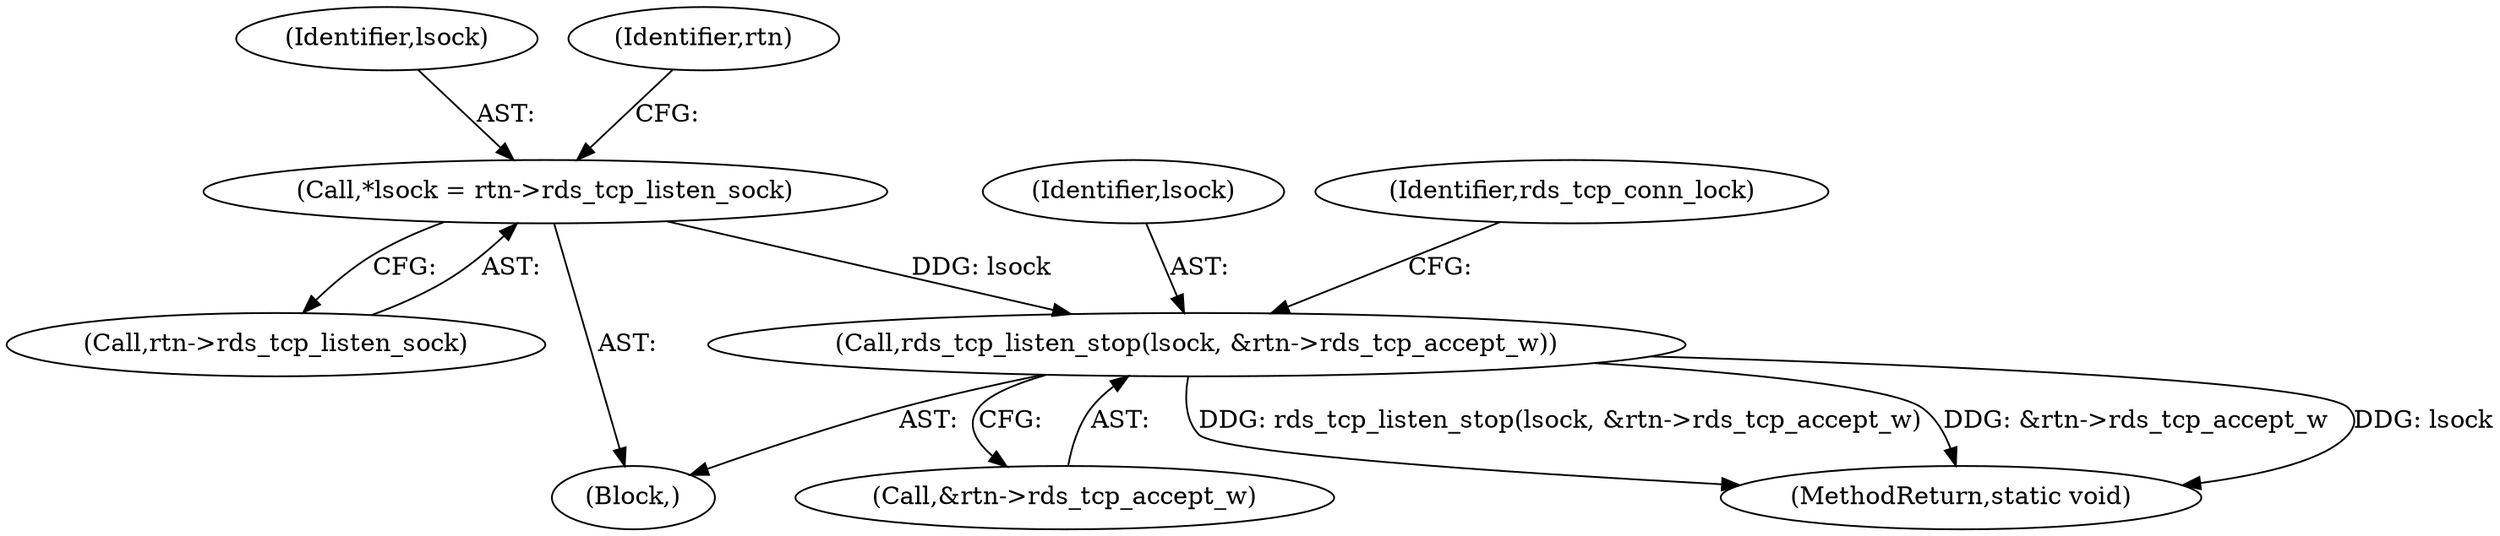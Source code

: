 digraph "0_linux_cb66ddd156203daefb8d71158036b27b0e2caf63@pointer" {
"1000124" [label="(Call,rds_tcp_listen_stop(lsock, &rtn->rds_tcp_accept_w))"];
"1000114" [label="(Call,*lsock = rtn->rds_tcp_listen_sock)"];
"1000102" [label="(Block,)"];
"1000114" [label="(Call,*lsock = rtn->rds_tcp_listen_sock)"];
"1000126" [label="(Call,&rtn->rds_tcp_accept_w)"];
"1000195" [label="(MethodReturn,static void)"];
"1000116" [label="(Call,rtn->rds_tcp_listen_sock)"];
"1000115" [label="(Identifier,lsock)"];
"1000124" [label="(Call,rds_tcp_listen_stop(lsock, &rtn->rds_tcp_accept_w))"];
"1000125" [label="(Identifier,lsock)"];
"1000132" [label="(Identifier,rds_tcp_conn_lock)"];
"1000121" [label="(Identifier,rtn)"];
"1000124" -> "1000102"  [label="AST: "];
"1000124" -> "1000126"  [label="CFG: "];
"1000125" -> "1000124"  [label="AST: "];
"1000126" -> "1000124"  [label="AST: "];
"1000132" -> "1000124"  [label="CFG: "];
"1000124" -> "1000195"  [label="DDG: lsock"];
"1000124" -> "1000195"  [label="DDG: rds_tcp_listen_stop(lsock, &rtn->rds_tcp_accept_w)"];
"1000124" -> "1000195"  [label="DDG: &rtn->rds_tcp_accept_w"];
"1000114" -> "1000124"  [label="DDG: lsock"];
"1000114" -> "1000102"  [label="AST: "];
"1000114" -> "1000116"  [label="CFG: "];
"1000115" -> "1000114"  [label="AST: "];
"1000116" -> "1000114"  [label="AST: "];
"1000121" -> "1000114"  [label="CFG: "];
}
